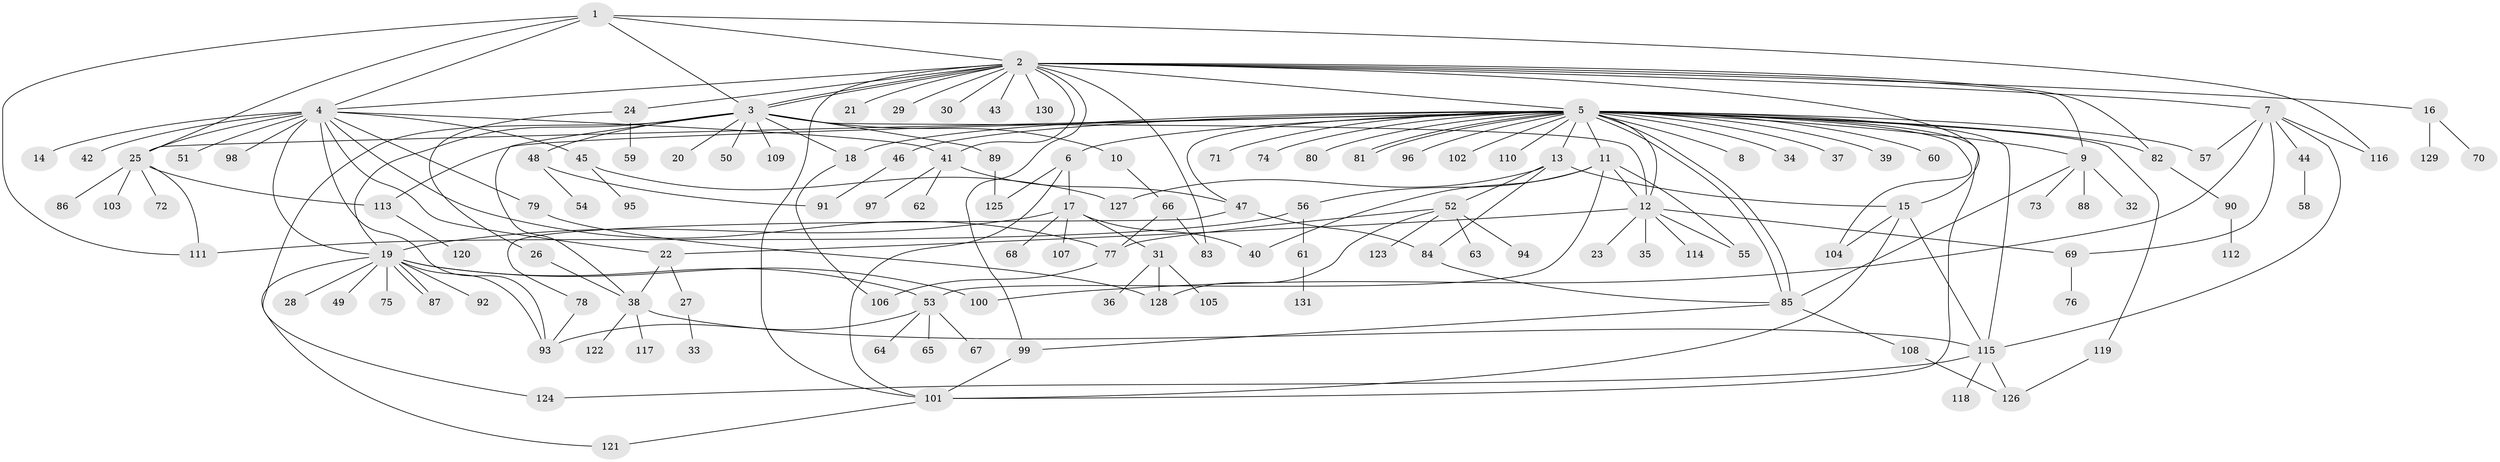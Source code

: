 // coarse degree distribution, {6: 0.07291666666666667, 19: 0.010416666666666666, 14: 0.010416666666666666, 12: 0.010416666666666666, 31: 0.010416666666666666, 8: 0.020833333333333332, 7: 0.020833333333333332, 1: 0.5, 5: 0.03125, 2: 0.14583333333333334, 3: 0.10416666666666667, 13: 0.010416666666666666, 4: 0.052083333333333336}
// Generated by graph-tools (version 1.1) at 2025/23/03/03/25 07:23:55]
// undirected, 131 vertices, 189 edges
graph export_dot {
graph [start="1"]
  node [color=gray90,style=filled];
  1;
  2;
  3;
  4;
  5;
  6;
  7;
  8;
  9;
  10;
  11;
  12;
  13;
  14;
  15;
  16;
  17;
  18;
  19;
  20;
  21;
  22;
  23;
  24;
  25;
  26;
  27;
  28;
  29;
  30;
  31;
  32;
  33;
  34;
  35;
  36;
  37;
  38;
  39;
  40;
  41;
  42;
  43;
  44;
  45;
  46;
  47;
  48;
  49;
  50;
  51;
  52;
  53;
  54;
  55;
  56;
  57;
  58;
  59;
  60;
  61;
  62;
  63;
  64;
  65;
  66;
  67;
  68;
  69;
  70;
  71;
  72;
  73;
  74;
  75;
  76;
  77;
  78;
  79;
  80;
  81;
  82;
  83;
  84;
  85;
  86;
  87;
  88;
  89;
  90;
  91;
  92;
  93;
  94;
  95;
  96;
  97;
  98;
  99;
  100;
  101;
  102;
  103;
  104;
  105;
  106;
  107;
  108;
  109;
  110;
  111;
  112;
  113;
  114;
  115;
  116;
  117;
  118;
  119;
  120;
  121;
  122;
  123;
  124;
  125;
  126;
  127;
  128;
  129;
  130;
  131;
  1 -- 2;
  1 -- 3;
  1 -- 4;
  1 -- 25;
  1 -- 111;
  1 -- 116;
  2 -- 3;
  2 -- 3;
  2 -- 4;
  2 -- 5;
  2 -- 7;
  2 -- 9;
  2 -- 15;
  2 -- 16;
  2 -- 21;
  2 -- 24;
  2 -- 29;
  2 -- 30;
  2 -- 41;
  2 -- 43;
  2 -- 82;
  2 -- 83;
  2 -- 99;
  2 -- 101;
  2 -- 130;
  3 -- 10;
  3 -- 12;
  3 -- 18;
  3 -- 19;
  3 -- 20;
  3 -- 38;
  3 -- 48;
  3 -- 50;
  3 -- 89;
  3 -- 109;
  3 -- 124;
  4 -- 14;
  4 -- 19;
  4 -- 22;
  4 -- 25;
  4 -- 41;
  4 -- 42;
  4 -- 45;
  4 -- 51;
  4 -- 77;
  4 -- 79;
  4 -- 93;
  4 -- 98;
  5 -- 6;
  5 -- 8;
  5 -- 9;
  5 -- 11;
  5 -- 12;
  5 -- 13;
  5 -- 18;
  5 -- 25;
  5 -- 34;
  5 -- 37;
  5 -- 39;
  5 -- 46;
  5 -- 47;
  5 -- 57;
  5 -- 60;
  5 -- 71;
  5 -- 74;
  5 -- 80;
  5 -- 81;
  5 -- 81;
  5 -- 82;
  5 -- 85;
  5 -- 85;
  5 -- 96;
  5 -- 101;
  5 -- 102;
  5 -- 104;
  5 -- 110;
  5 -- 113;
  5 -- 115;
  5 -- 119;
  6 -- 17;
  6 -- 101;
  6 -- 125;
  7 -- 44;
  7 -- 57;
  7 -- 69;
  7 -- 100;
  7 -- 115;
  7 -- 116;
  9 -- 32;
  9 -- 73;
  9 -- 85;
  9 -- 88;
  10 -- 66;
  11 -- 12;
  11 -- 40;
  11 -- 53;
  11 -- 55;
  11 -- 56;
  12 -- 22;
  12 -- 23;
  12 -- 35;
  12 -- 55;
  12 -- 69;
  12 -- 114;
  13 -- 15;
  13 -- 52;
  13 -- 84;
  13 -- 127;
  15 -- 101;
  15 -- 104;
  15 -- 115;
  16 -- 70;
  16 -- 129;
  17 -- 19;
  17 -- 31;
  17 -- 40;
  17 -- 68;
  17 -- 107;
  18 -- 106;
  19 -- 28;
  19 -- 49;
  19 -- 53;
  19 -- 75;
  19 -- 87;
  19 -- 87;
  19 -- 92;
  19 -- 93;
  19 -- 100;
  19 -- 121;
  22 -- 27;
  22 -- 38;
  24 -- 26;
  24 -- 59;
  25 -- 72;
  25 -- 86;
  25 -- 103;
  25 -- 111;
  25 -- 113;
  26 -- 38;
  27 -- 33;
  31 -- 36;
  31 -- 105;
  31 -- 128;
  38 -- 115;
  38 -- 117;
  38 -- 122;
  41 -- 47;
  41 -- 62;
  41 -- 97;
  44 -- 58;
  45 -- 95;
  45 -- 127;
  46 -- 91;
  47 -- 78;
  47 -- 84;
  48 -- 54;
  48 -- 91;
  52 -- 63;
  52 -- 77;
  52 -- 94;
  52 -- 123;
  52 -- 128;
  53 -- 64;
  53 -- 65;
  53 -- 67;
  53 -- 93;
  56 -- 61;
  56 -- 111;
  61 -- 131;
  66 -- 77;
  66 -- 83;
  69 -- 76;
  77 -- 106;
  78 -- 93;
  79 -- 128;
  82 -- 90;
  84 -- 85;
  85 -- 99;
  85 -- 108;
  89 -- 125;
  90 -- 112;
  99 -- 101;
  101 -- 121;
  108 -- 126;
  113 -- 120;
  115 -- 118;
  115 -- 124;
  115 -- 126;
  119 -- 126;
}
